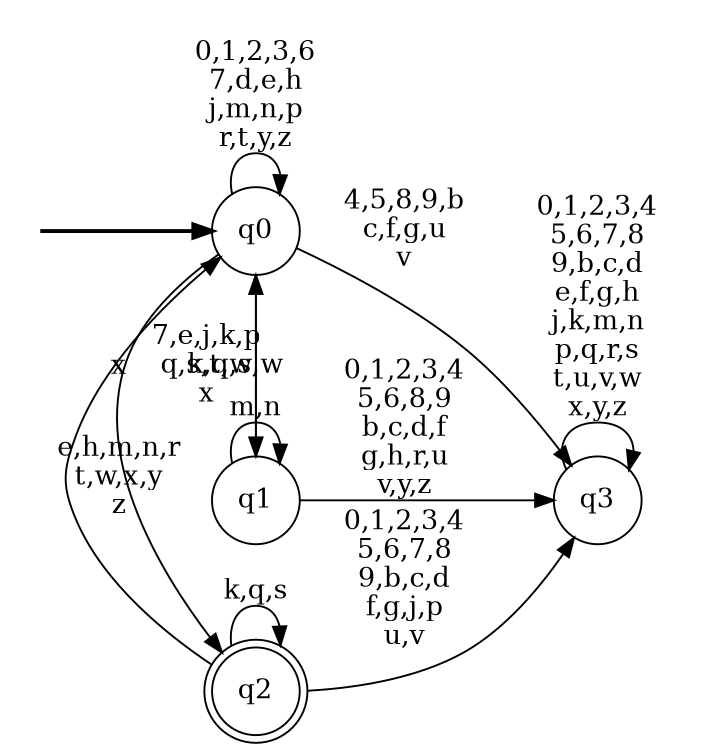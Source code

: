 digraph BlueStar {
__start0 [style = invis, shape = none, label = "", width = 0, height = 0];

rankdir=LR;
size="8,5";

s0 [style="filled", color="black", fillcolor="white" shape="circle", label="q0"];
s1 [style="filled", color="black", fillcolor="white" shape="circle", label="q1"];
s2 [style="rounded,filled", color="black", fillcolor="white" shape="doublecircle", label="q2"];
s3 [style="filled", color="black", fillcolor="white" shape="circle", label="q3"];
subgraph cluster_main { 
	graph [pad=".75", ranksep="0.15", nodesep="0.15"];
	 style=invis; 
	__start0 -> s0 [penwidth=2];
}
s0 -> s0 [label="0,1,2,3,6\n7,d,e,h\nj,m,n,p\nr,t,y,z"];
s0 -> s1 [label="k,q,s,w"];
s0 -> s2 [label="x"];
s0 -> s3 [label="4,5,8,9,b\nc,f,g,u\nv"];
s1 -> s0 [label="7,e,j,k,p\nq,s,t,w\nx"];
s1 -> s1 [label="m,n"];
s1 -> s3 [label="0,1,2,3,4\n5,6,8,9\nb,c,d,f\ng,h,r,u\nv,y,z"];
s2 -> s0 [label="e,h,m,n,r\nt,w,x,y\nz"];
s2 -> s2 [label="k,q,s"];
s2 -> s3 [label="0,1,2,3,4\n5,6,7,8\n9,b,c,d\nf,g,j,p\nu,v"];
s3 -> s3 [label="0,1,2,3,4\n5,6,7,8\n9,b,c,d\ne,f,g,h\nj,k,m,n\np,q,r,s\nt,u,v,w\nx,y,z"];

}